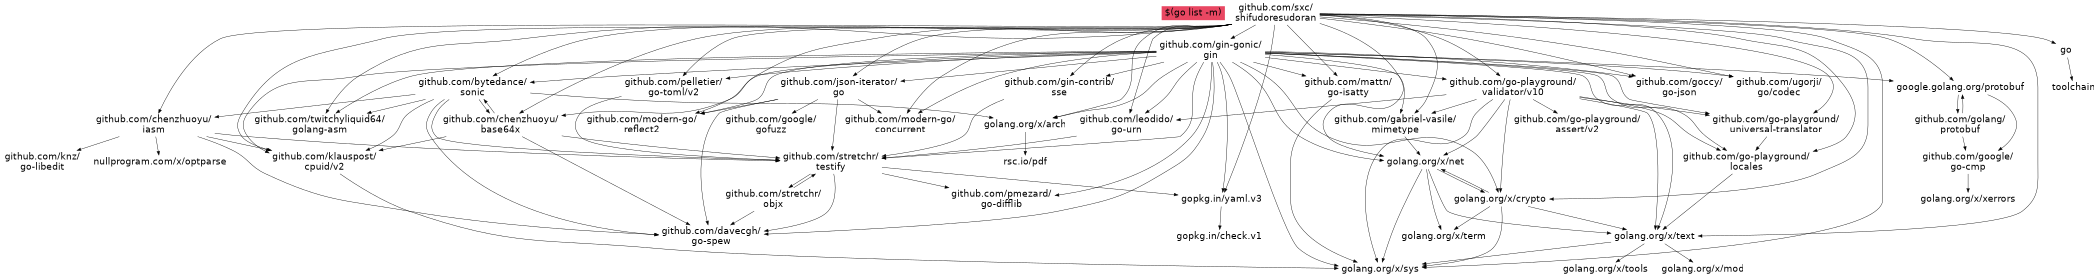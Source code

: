 digraph {

    graph [overlap=false, size=14];

    root="$(go list -m)";

    node [ shape = plaintext, fontname = "Helvetica",

          fontsize=24];

    "$(go list -m)" [style = filled,

                     fillcolor = "#E94762"];"github.com/bytedance/\nsonic" -> "github.com/chenzhuoyu/\nbase64x"
"github.com/bytedance/\nsonic" -> "github.com/chenzhuoyu/\niasm"
"github.com/bytedance/\nsonic" -> "github.com/davecgh/\ngo-spew"
"github.com/bytedance/\nsonic" -> "github.com/klauspost/\ncpuid/v2"
"github.com/bytedance/\nsonic" -> "github.com/stretchr/\ntestify"
"github.com/bytedance/\nsonic" -> "github.com/twitchyliquid64/\ngolang-asm"
"github.com/bytedance/\nsonic" -> "golang.org/x/arch"
"github.com/chenzhuoyu/\nbase64x" -> "github.com/bytedance/\nsonic"
"github.com/chenzhuoyu/\nbase64x" -> "github.com/davecgh/\ngo-spew"
"github.com/chenzhuoyu/\nbase64x" -> "github.com/klauspost/\ncpuid/v2"
"github.com/chenzhuoyu/\nbase64x" -> "github.com/stretchr/\ntestify"
"github.com/chenzhuoyu/\niasm" -> "github.com/davecgh/\ngo-spew"
"github.com/chenzhuoyu/\niasm" -> "github.com/klauspost/\ncpuid/v2"
"github.com/chenzhuoyu/\niasm" -> "github.com/knz/\ngo-libedit"
"github.com/chenzhuoyu/\niasm" -> "github.com/stretchr/\ntestify"
"github.com/chenzhuoyu/\niasm" -> "nullprogram.com/x/optparse"
"github.com/gabriel-vasile/\nmimetype" -> "golang.org/x/net"
"github.com/gin-contrib/\nsse" -> "github.com/stretchr/\ntestify"
"github.com/gin-gonic/\ngin" -> "github.com/bytedance/\nsonic"
"github.com/gin-gonic/\ngin" -> "github.com/chenzhuoyu/\nbase64x"
"github.com/gin-gonic/\ngin" -> "github.com/davecgh/\ngo-spew"
"github.com/gin-gonic/\ngin" -> "github.com/gabriel-vasile/\nmimetype"
"github.com/gin-gonic/\ngin" -> "github.com/gin-contrib/\nsse"
"github.com/gin-gonic/\ngin" -> "github.com/go-playground/\nlocales"
"github.com/gin-gonic/\ngin" -> "github.com/go-playground/\nuniversal-translator"
"github.com/gin-gonic/\ngin" -> "github.com/go-playground/\nvalidator/v10"
"github.com/gin-gonic/\ngin" -> "github.com/goccy/\ngo-json"
"github.com/gin-gonic/\ngin" -> "github.com/json-iterator/\ngo"
"github.com/gin-gonic/\ngin" -> "github.com/klauspost/\ncpuid/v2"
"github.com/gin-gonic/\ngin" -> "github.com/leodido/\ngo-urn"
"github.com/gin-gonic/\ngin" -> "github.com/mattn/\ngo-isatty"
"github.com/gin-gonic/\ngin" -> "github.com/modern-go/\nconcurrent"
"github.com/gin-gonic/\ngin" -> "github.com/modern-go/\nreflect2"
"github.com/gin-gonic/\ngin" -> "github.com/pelletier/\ngo-toml/v2"
"github.com/gin-gonic/\ngin" -> "github.com/pmezard/\ngo-difflib"
"github.com/gin-gonic/\ngin" -> "github.com/stretchr/\ntestify"
"github.com/gin-gonic/\ngin" -> "github.com/twitchyliquid64/\ngolang-asm"
"github.com/gin-gonic/\ngin" -> "github.com/ugorji/\ngo/codec"
"github.com/gin-gonic/\ngin" -> "golang.org/x/arch"
"github.com/gin-gonic/\ngin" -> "golang.org/x/crypto"
"github.com/gin-gonic/\ngin" -> "golang.org/x/net"
"github.com/gin-gonic/\ngin" -> "golang.org/x/sys"
"github.com/gin-gonic/\ngin" -> "golang.org/x/text"
"github.com/gin-gonic/\ngin" -> "google.golang.org/protobuf"
"github.com/gin-gonic/\ngin" -> "gopkg.in/yaml.v3"
"github.com/go-playground/\nlocales" -> "golang.org/x/text"
"github.com/go-playground/\nuniversal-translator" -> "github.com/go-playground/\nlocales"
"github.com/go-playground/\nvalidator/v10" -> "github.com/gabriel-vasile/\nmimetype"
"github.com/go-playground/\nvalidator/v10" -> "github.com/go-playground/\nassert/v2"
"github.com/go-playground/\nvalidator/v10" -> "github.com/go-playground/\nlocales"
"github.com/go-playground/\nvalidator/v10" -> "github.com/go-playground/\nuniversal-translator"
"github.com/go-playground/\nvalidator/v10" -> "github.com/leodido/\ngo-urn"
"github.com/go-playground/\nvalidator/v10" -> "golang.org/x/crypto"
"github.com/go-playground/\nvalidator/v10" -> "golang.org/x/net"
"github.com/go-playground/\nvalidator/v10" -> "golang.org/x/sys"
"github.com/go-playground/\nvalidator/v10" -> "golang.org/x/text"
"github.com/golang/\nprotobuf" -> "github.com/google/\ngo-cmp"
"github.com/golang/\nprotobuf" -> "google.golang.org/protobuf"
"github.com/google/\ngo-cmp" -> "golang.org/x/xerrors"
"github.com/json-iterator/\ngo" -> "github.com/davecgh/\ngo-spew"
"github.com/json-iterator/\ngo" -> "github.com/google/\ngofuzz"
"github.com/json-iterator/\ngo" -> "github.com/modern-go/\nconcurrent"
"github.com/json-iterator/\ngo" -> "github.com/modern-go/\nreflect2"
"github.com/json-iterator/\ngo" -> "github.com/stretchr/\ntestify"
"github.com/klauspost/\ncpuid/v2" -> "golang.org/x/sys"
"github.com/leodido/\ngo-urn" -> "github.com/stretchr/\ntestify"
"github.com/mattn/\ngo-isatty" -> "golang.org/x/sys"
"github.com/pelletier/\ngo-toml/v2" -> "github.com/stretchr/\ntestify"
"github.com/stretchr/\nobjx" -> "github.com/davecgh/\ngo-spew"
"github.com/stretchr/\nobjx" -> "github.com/stretchr/\ntestify"
"github.com/stretchr/\ntestify" -> "github.com/davecgh/\ngo-spew"
"github.com/stretchr/\ntestify" -> "github.com/pmezard/\ngo-difflib"
"github.com/stretchr/\ntestify" -> "github.com/stretchr/\nobjx"
"github.com/stretchr/\ntestify" -> "gopkg.in/yaml.v3"
"github.com/sxc/\nshifudoresudoran" -> "github.com/bytedance/\nsonic"
"github.com/sxc/\nshifudoresudoran" -> "github.com/chenzhuoyu/\nbase64x"
"github.com/sxc/\nshifudoresudoran" -> "github.com/chenzhuoyu/\niasm"
"github.com/sxc/\nshifudoresudoran" -> "github.com/gabriel-vasile/\nmimetype"
"github.com/sxc/\nshifudoresudoran" -> "github.com/gin-contrib/\nsse"
"github.com/sxc/\nshifudoresudoran" -> "github.com/gin-gonic/\ngin"
"github.com/sxc/\nshifudoresudoran" -> "github.com/go-playground/\nlocales"
"github.com/sxc/\nshifudoresudoran" -> "github.com/go-playground/\nuniversal-translator"
"github.com/sxc/\nshifudoresudoran" -> "github.com/go-playground/\nvalidator/v10"
"github.com/sxc/\nshifudoresudoran" -> "github.com/goccy/\ngo-json"
"github.com/sxc/\nshifudoresudoran" -> "github.com/json-iterator/\ngo"
"github.com/sxc/\nshifudoresudoran" -> "github.com/klauspost/\ncpuid/v2"
"github.com/sxc/\nshifudoresudoran" -> "github.com/leodido/\ngo-urn"
"github.com/sxc/\nshifudoresudoran" -> "github.com/mattn/\ngo-isatty"
"github.com/sxc/\nshifudoresudoran" -> "github.com/modern-go/\nconcurrent"
"github.com/sxc/\nshifudoresudoran" -> "github.com/modern-go/\nreflect2"
"github.com/sxc/\nshifudoresudoran" -> "github.com/pelletier/\ngo-toml/v2"
"github.com/sxc/\nshifudoresudoran" -> "github.com/twitchyliquid64/\ngolang-asm"
"github.com/sxc/\nshifudoresudoran" -> "github.com/ugorji/\ngo/codec"
"github.com/sxc/\nshifudoresudoran" -> "go"
"github.com/sxc/\nshifudoresudoran" -> "golang.org/x/arch"
"github.com/sxc/\nshifudoresudoran" -> "golang.org/x/crypto"
"github.com/sxc/\nshifudoresudoran" -> "golang.org/x/net"
"github.com/sxc/\nshifudoresudoran" -> "golang.org/x/sys"
"github.com/sxc/\nshifudoresudoran" -> "golang.org/x/text"
"github.com/sxc/\nshifudoresudoran" -> "google.golang.org/protobuf"
"github.com/sxc/\nshifudoresudoran" -> "gopkg.in/yaml.v3"
"go" -> "toolchain"
"golang.org/x/arch" -> "rsc.io/pdf"
"golang.org/x/crypto" -> "golang.org/x/net"
"golang.org/x/crypto" -> "golang.org/x/sys"
"golang.org/x/crypto" -> "golang.org/x/term"
"golang.org/x/crypto" -> "golang.org/x/text"
"golang.org/x/net" -> "golang.org/x/crypto"
"golang.org/x/net" -> "golang.org/x/sys"
"golang.org/x/net" -> "golang.org/x/term"
"golang.org/x/net" -> "golang.org/x/text"
"golang.org/x/text" -> "golang.org/x/mod"
"golang.org/x/text" -> "golang.org/x/sys"
"golang.org/x/text" -> "golang.org/x/tools"
"google.golang.org/protobuf" -> "github.com/golang/\nprotobuf"
"google.golang.org/protobuf" -> "github.com/google/\ngo-cmp"
"gopkg.in/yaml.v3" -> "gopkg.in/check.v1"
}
